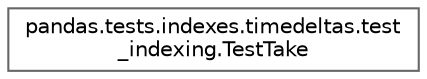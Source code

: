 digraph "Graphical Class Hierarchy"
{
 // LATEX_PDF_SIZE
  bgcolor="transparent";
  edge [fontname=Helvetica,fontsize=10,labelfontname=Helvetica,labelfontsize=10];
  node [fontname=Helvetica,fontsize=10,shape=box,height=0.2,width=0.4];
  rankdir="LR";
  Node0 [id="Node000000",label="pandas.tests.indexes.timedeltas.test\l_indexing.TestTake",height=0.2,width=0.4,color="grey40", fillcolor="white", style="filled",URL="$d7/d69/classpandas_1_1tests_1_1indexes_1_1timedeltas_1_1test__indexing_1_1TestTake.html",tooltip=" "];
}
